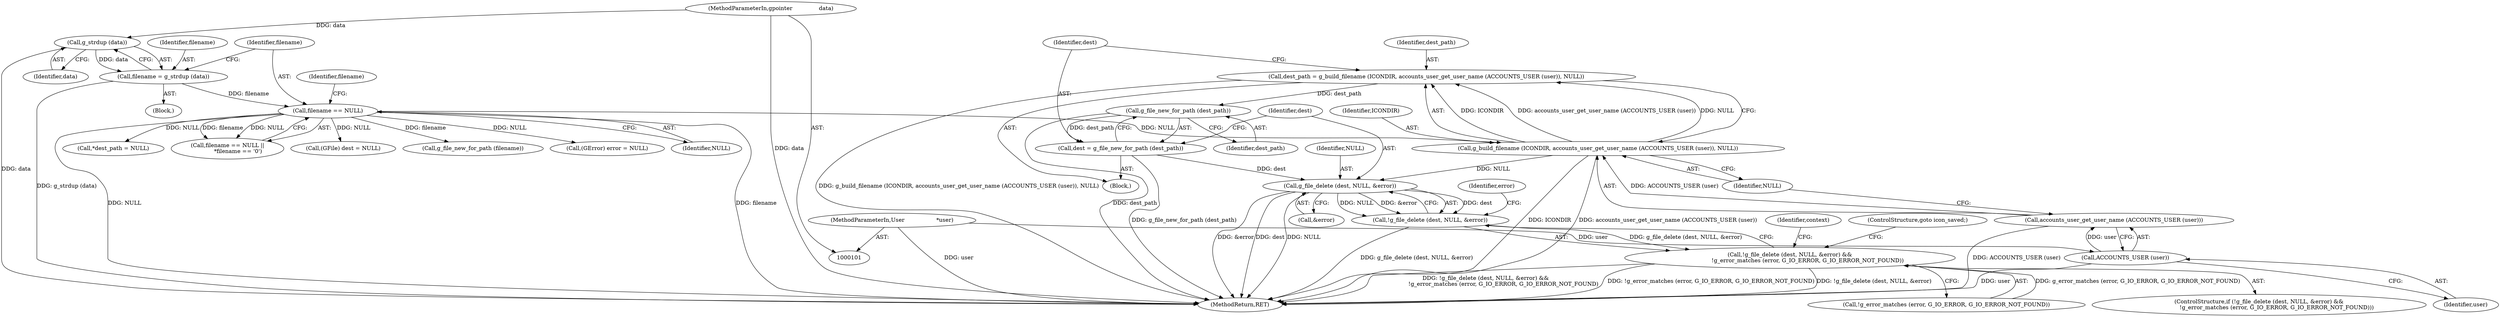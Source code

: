 digraph "0_accountsservice_f9abd359f71a5bce421b9ae23432f539a067847a@pointer" {
"1000156" [label="(Call,dest_path = g_build_filename (ICONDIR, accounts_user_get_user_name (ACCOUNTS_USER (user)), NULL))"];
"1000158" [label="(Call,g_build_filename (ICONDIR, accounts_user_get_user_name (ACCOUNTS_USER (user)), NULL))"];
"1000160" [label="(Call,accounts_user_get_user_name (ACCOUNTS_USER (user)))"];
"1000161" [label="(Call,ACCOUNTS_USER (user))"];
"1000103" [label="(MethodParameterIn,User                  *user)"];
"1000130" [label="(Call,filename == NULL)"];
"1000124" [label="(Call,filename = g_strdup (data))"];
"1000126" [label="(Call,g_strdup (data))"];
"1000105" [label="(MethodParameterIn,gpointer               data)"];
"1000166" [label="(Call,g_file_new_for_path (dest_path))"];
"1000164" [label="(Call,dest = g_file_new_for_path (dest_path))"];
"1000171" [label="(Call,g_file_delete (dest, NULL, &error))"];
"1000170" [label="(Call,!g_file_delete (dest, NULL, &error))"];
"1000169" [label="(Call,!g_file_delete (dest, NULL, &error) &&\n                    !g_error_matches (error, G_IO_ERROR, G_IO_ERROR_NOT_FOUND))"];
"1000105" [label="(MethodParameterIn,gpointer               data)"];
"1000130" [label="(Call,filename == NULL)"];
"1000131" [label="(Identifier,filename)"];
"1000172" [label="(Identifier,dest)"];
"1000142" [label="(Call,(GFile) dest = NULL)"];
"1000165" [label="(Identifier,dest)"];
"1000193" [label="(Call,g_file_new_for_path (filename))"];
"1000183" [label="(Identifier,context)"];
"1000161" [label="(Call,ACCOUNTS_USER (user))"];
"1000170" [label="(Call,!g_file_delete (dest, NULL, &error))"];
"1000137" [label="(Block,)"];
"1000164" [label="(Call,dest = g_file_new_for_path (dest_path))"];
"1000163" [label="(Identifier,NULL)"];
"1000168" [label="(ControlStructure,if (!g_file_delete (dest, NULL, &error) &&\n                    !g_error_matches (error, G_IO_ERROR, G_IO_ERROR_NOT_FOUND)))"];
"1000204" [label="(MethodReturn,RET)"];
"1000176" [label="(Call,!g_error_matches (error, G_IO_ERROR, G_IO_ERROR_NOT_FOUND))"];
"1000162" [label="(Identifier,user)"];
"1000124" [label="(Call,filename = g_strdup (data))"];
"1000166" [label="(Call,g_file_new_for_path (dest_path))"];
"1000147" [label="(Call,(GError) error = NULL)"];
"1000126" [label="(Call,g_strdup (data))"];
"1000127" [label="(Identifier,data)"];
"1000190" [label="(ControlStructure,goto icon_saved;)"];
"1000159" [label="(Identifier,ICONDIR)"];
"1000125" [label="(Identifier,filename)"];
"1000167" [label="(Identifier,dest_path)"];
"1000132" [label="(Identifier,NULL)"];
"1000135" [label="(Identifier,filename)"];
"1000178" [label="(Identifier,error)"];
"1000174" [label="(Call,&error)"];
"1000157" [label="(Identifier,dest_path)"];
"1000158" [label="(Call,g_build_filename (ICONDIR, accounts_user_get_user_name (ACCOUNTS_USER (user)), NULL))"];
"1000139" [label="(Call,*dest_path = NULL)"];
"1000106" [label="(Block,)"];
"1000169" [label="(Call,!g_file_delete (dest, NULL, &error) &&\n                    !g_error_matches (error, G_IO_ERROR, G_IO_ERROR_NOT_FOUND))"];
"1000171" [label="(Call,g_file_delete (dest, NULL, &error))"];
"1000173" [label="(Identifier,NULL)"];
"1000156" [label="(Call,dest_path = g_build_filename (ICONDIR, accounts_user_get_user_name (ACCOUNTS_USER (user)), NULL))"];
"1000129" [label="(Call,filename == NULL ||\n            *filename == '\0')"];
"1000160" [label="(Call,accounts_user_get_user_name (ACCOUNTS_USER (user)))"];
"1000103" [label="(MethodParameterIn,User                  *user)"];
"1000156" -> "1000137"  [label="AST: "];
"1000156" -> "1000158"  [label="CFG: "];
"1000157" -> "1000156"  [label="AST: "];
"1000158" -> "1000156"  [label="AST: "];
"1000165" -> "1000156"  [label="CFG: "];
"1000156" -> "1000204"  [label="DDG: g_build_filename (ICONDIR, accounts_user_get_user_name (ACCOUNTS_USER (user)), NULL)"];
"1000158" -> "1000156"  [label="DDG: ICONDIR"];
"1000158" -> "1000156"  [label="DDG: accounts_user_get_user_name (ACCOUNTS_USER (user))"];
"1000158" -> "1000156"  [label="DDG: NULL"];
"1000156" -> "1000166"  [label="DDG: dest_path"];
"1000158" -> "1000163"  [label="CFG: "];
"1000159" -> "1000158"  [label="AST: "];
"1000160" -> "1000158"  [label="AST: "];
"1000163" -> "1000158"  [label="AST: "];
"1000158" -> "1000204"  [label="DDG: ICONDIR"];
"1000158" -> "1000204"  [label="DDG: accounts_user_get_user_name (ACCOUNTS_USER (user))"];
"1000160" -> "1000158"  [label="DDG: ACCOUNTS_USER (user)"];
"1000130" -> "1000158"  [label="DDG: NULL"];
"1000158" -> "1000171"  [label="DDG: NULL"];
"1000160" -> "1000161"  [label="CFG: "];
"1000161" -> "1000160"  [label="AST: "];
"1000163" -> "1000160"  [label="CFG: "];
"1000160" -> "1000204"  [label="DDG: ACCOUNTS_USER (user)"];
"1000161" -> "1000160"  [label="DDG: user"];
"1000161" -> "1000162"  [label="CFG: "];
"1000162" -> "1000161"  [label="AST: "];
"1000161" -> "1000204"  [label="DDG: user"];
"1000103" -> "1000161"  [label="DDG: user"];
"1000103" -> "1000101"  [label="AST: "];
"1000103" -> "1000204"  [label="DDG: user"];
"1000130" -> "1000129"  [label="AST: "];
"1000130" -> "1000132"  [label="CFG: "];
"1000131" -> "1000130"  [label="AST: "];
"1000132" -> "1000130"  [label="AST: "];
"1000135" -> "1000130"  [label="CFG: "];
"1000129" -> "1000130"  [label="CFG: "];
"1000130" -> "1000204"  [label="DDG: NULL"];
"1000130" -> "1000204"  [label="DDG: filename"];
"1000130" -> "1000129"  [label="DDG: filename"];
"1000130" -> "1000129"  [label="DDG: NULL"];
"1000124" -> "1000130"  [label="DDG: filename"];
"1000130" -> "1000139"  [label="DDG: NULL"];
"1000130" -> "1000142"  [label="DDG: NULL"];
"1000130" -> "1000147"  [label="DDG: NULL"];
"1000130" -> "1000193"  [label="DDG: filename"];
"1000124" -> "1000106"  [label="AST: "];
"1000124" -> "1000126"  [label="CFG: "];
"1000125" -> "1000124"  [label="AST: "];
"1000126" -> "1000124"  [label="AST: "];
"1000131" -> "1000124"  [label="CFG: "];
"1000124" -> "1000204"  [label="DDG: g_strdup (data)"];
"1000126" -> "1000124"  [label="DDG: data"];
"1000126" -> "1000127"  [label="CFG: "];
"1000127" -> "1000126"  [label="AST: "];
"1000126" -> "1000204"  [label="DDG: data"];
"1000105" -> "1000126"  [label="DDG: data"];
"1000105" -> "1000101"  [label="AST: "];
"1000105" -> "1000204"  [label="DDG: data"];
"1000166" -> "1000164"  [label="AST: "];
"1000166" -> "1000167"  [label="CFG: "];
"1000167" -> "1000166"  [label="AST: "];
"1000164" -> "1000166"  [label="CFG: "];
"1000166" -> "1000204"  [label="DDG: dest_path"];
"1000166" -> "1000164"  [label="DDG: dest_path"];
"1000164" -> "1000137"  [label="AST: "];
"1000165" -> "1000164"  [label="AST: "];
"1000172" -> "1000164"  [label="CFG: "];
"1000164" -> "1000204"  [label="DDG: g_file_new_for_path (dest_path)"];
"1000164" -> "1000171"  [label="DDG: dest"];
"1000171" -> "1000170"  [label="AST: "];
"1000171" -> "1000174"  [label="CFG: "];
"1000172" -> "1000171"  [label="AST: "];
"1000173" -> "1000171"  [label="AST: "];
"1000174" -> "1000171"  [label="AST: "];
"1000170" -> "1000171"  [label="CFG: "];
"1000171" -> "1000204"  [label="DDG: &error"];
"1000171" -> "1000204"  [label="DDG: dest"];
"1000171" -> "1000204"  [label="DDG: NULL"];
"1000171" -> "1000170"  [label="DDG: dest"];
"1000171" -> "1000170"  [label="DDG: NULL"];
"1000171" -> "1000170"  [label="DDG: &error"];
"1000170" -> "1000169"  [label="AST: "];
"1000178" -> "1000170"  [label="CFG: "];
"1000169" -> "1000170"  [label="CFG: "];
"1000170" -> "1000204"  [label="DDG: g_file_delete (dest, NULL, &error)"];
"1000170" -> "1000169"  [label="DDG: g_file_delete (dest, NULL, &error)"];
"1000169" -> "1000168"  [label="AST: "];
"1000169" -> "1000176"  [label="CFG: "];
"1000176" -> "1000169"  [label="AST: "];
"1000183" -> "1000169"  [label="CFG: "];
"1000190" -> "1000169"  [label="CFG: "];
"1000169" -> "1000204"  [label="DDG: !g_file_delete (dest, NULL, &error) &&\n                    !g_error_matches (error, G_IO_ERROR, G_IO_ERROR_NOT_FOUND)"];
"1000169" -> "1000204"  [label="DDG: !g_error_matches (error, G_IO_ERROR, G_IO_ERROR_NOT_FOUND)"];
"1000169" -> "1000204"  [label="DDG: !g_file_delete (dest, NULL, &error)"];
"1000176" -> "1000169"  [label="DDG: g_error_matches (error, G_IO_ERROR, G_IO_ERROR_NOT_FOUND)"];
}
